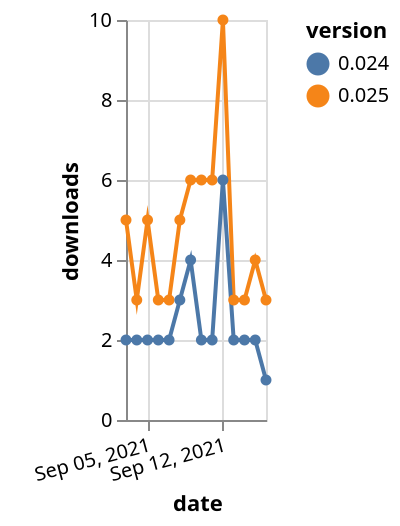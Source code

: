 {"$schema": "https://vega.github.io/schema/vega-lite/v5.json", "description": "A simple bar chart with embedded data.", "data": {"values": [{"date": "2021-09-03", "total": 12210, "delta": 5, "version": "0.025"}, {"date": "2021-09-04", "total": 12213, "delta": 3, "version": "0.025"}, {"date": "2021-09-05", "total": 12218, "delta": 5, "version": "0.025"}, {"date": "2021-09-06", "total": 12221, "delta": 3, "version": "0.025"}, {"date": "2021-09-07", "total": 12224, "delta": 3, "version": "0.025"}, {"date": "2021-09-08", "total": 12229, "delta": 5, "version": "0.025"}, {"date": "2021-09-09", "total": 12235, "delta": 6, "version": "0.025"}, {"date": "2021-09-10", "total": 12241, "delta": 6, "version": "0.025"}, {"date": "2021-09-11", "total": 12247, "delta": 6, "version": "0.025"}, {"date": "2021-09-12", "total": 12257, "delta": 10, "version": "0.025"}, {"date": "2021-09-13", "total": 12260, "delta": 3, "version": "0.025"}, {"date": "2021-09-14", "total": 12263, "delta": 3, "version": "0.025"}, {"date": "2021-09-15", "total": 12267, "delta": 4, "version": "0.025"}, {"date": "2021-09-16", "total": 12270, "delta": 3, "version": "0.025"}, {"date": "2021-09-03", "total": 9014, "delta": 2, "version": "0.024"}, {"date": "2021-09-04", "total": 9016, "delta": 2, "version": "0.024"}, {"date": "2021-09-05", "total": 9018, "delta": 2, "version": "0.024"}, {"date": "2021-09-06", "total": 9020, "delta": 2, "version": "0.024"}, {"date": "2021-09-07", "total": 9022, "delta": 2, "version": "0.024"}, {"date": "2021-09-08", "total": 9025, "delta": 3, "version": "0.024"}, {"date": "2021-09-09", "total": 9029, "delta": 4, "version": "0.024"}, {"date": "2021-09-10", "total": 9031, "delta": 2, "version": "0.024"}, {"date": "2021-09-11", "total": 9033, "delta": 2, "version": "0.024"}, {"date": "2021-09-12", "total": 9039, "delta": 6, "version": "0.024"}, {"date": "2021-09-13", "total": 9041, "delta": 2, "version": "0.024"}, {"date": "2021-09-14", "total": 9043, "delta": 2, "version": "0.024"}, {"date": "2021-09-15", "total": 9045, "delta": 2, "version": "0.024"}, {"date": "2021-09-16", "total": 9046, "delta": 1, "version": "0.024"}]}, "width": "container", "mark": {"type": "line", "point": {"filled": true}}, "encoding": {"x": {"field": "date", "type": "temporal", "timeUnit": "yearmonthdate", "title": "date", "axis": {"labelAngle": -15}}, "y": {"field": "delta", "type": "quantitative", "title": "downloads"}, "color": {"field": "version", "type": "nominal"}, "tooltip": {"field": "delta"}}}